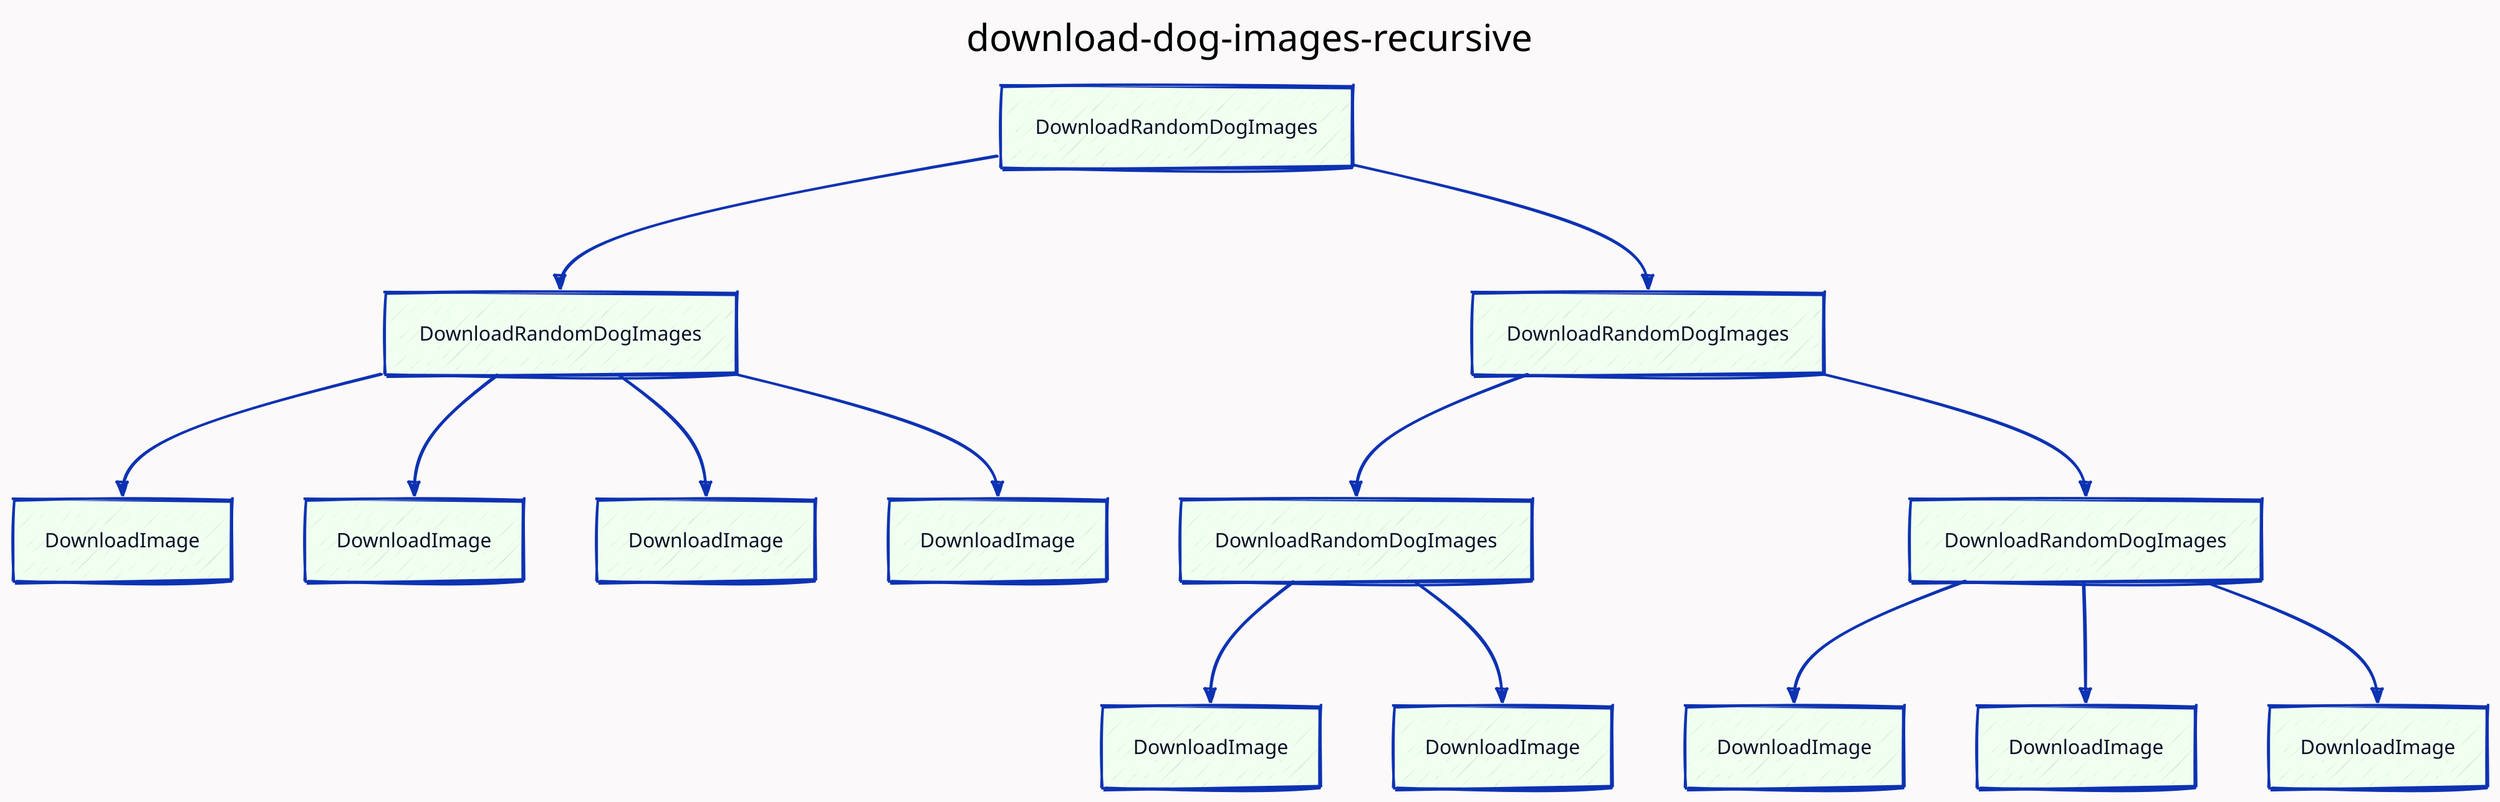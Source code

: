 vars: {
  d2-config: {
    layout-engine: dagre
    theme-id: 102
    sketch: true
    pad: 10
  }
}

style.fill: "#fcf9fa"
direction: down

title: {
  label: download-dog-images-recursive
  near: top-center
  shape: text
  style.font-size: 30
  style.font-color: "black"
}
01916ed6-dad9-69de-e2b9-498bfd4063ec: {
  label: "DownloadRandomDogImages"
  style.fill: HoneyDew
}
01916ed6-ed2c-8108-aaf6-9c3e36b2be71: {
  label: "DownloadRandomDogImages"
  style.fill: HoneyDew
}
01916ed6-dad9-69de-e2b9-498bfd4063ec -> 01916ed6-ed2c-8108-aaf6-9c3e36b2be71
01916ed6-f486-0ecc-b38b-f6227ff00a64: {
  label: "DownloadImage"
  style.fill: HoneyDew
}
01916ed6-ed2c-8108-aaf6-9c3e36b2be71 -> 01916ed6-f486-0ecc-b38b-f6227ff00a64
01916ed6-f486-7440-7137-8eff4418bb33: {
  label: "DownloadImage"
  style.fill: HoneyDew
}
01916ed6-ed2c-8108-aaf6-9c3e36b2be71 -> 01916ed6-f486-7440-7137-8eff4418bb33
01916ed6-f486-96f5-935e-60f53a9e236a: {
  label: "DownloadImage"
  style.fill: HoneyDew
}
01916ed6-ed2c-8108-aaf6-9c3e36b2be71 -> 01916ed6-f486-96f5-935e-60f53a9e236a
01916ed7-0baf-73da-1803-f84c268462bf: {
  label: "DownloadImage"
  style.fill: HoneyDew
}
01916ed7-062b-8b76-089b-d6afefbeda9d -> 01916ed7-0baf-73da-1803-f84c268462bf
01916ed6-f486-b3b4-ba10-e866c110cd5f: {
  label: "DownloadImage"
  style.fill: HoneyDew
}
01916ed6-ed2c-8108-aaf6-9c3e36b2be71 -> 01916ed6-f486-b3b4-ba10-e866c110cd5f
01916ed6-ed2c-cd72-4f0b-ec87c45cb3f7: {
  label: "DownloadRandomDogImages"
  style.fill: HoneyDew
}
01916ed6-dad9-69de-e2b9-498bfd4063ec -> 01916ed6-ed2c-cd72-4f0b-ec87c45cb3f7
01916ed7-062b-8b76-089b-d6afefbeda9d: {
  label: "DownloadRandomDogImages"
  style.fill: HoneyDew
}
01916ed6-ed2c-cd72-4f0b-ec87c45cb3f7 -> 01916ed7-062b-8b76-089b-d6afefbeda9d
01916ed7-0baf-8926-8a77-732688abe0cb: {
  label: "DownloadImage"
  style.fill: HoneyDew
}
01916ed7-062b-8b76-089b-d6afefbeda9d -> 01916ed7-0baf-8926-8a77-732688abe0cb
01916ed7-1b55-55e6-f4ab-d931df99d369: {
  label: "DownloadImage"
  style.fill: HoneyDew
}
01916ed7-062b-fdb3-f762-8fef23e661ba -> 01916ed7-1b55-55e6-f4ab-d931df99d369
01916ed7-1b55-6209-99c0-8aef11bd35b6: {
  label: "DownloadImage"
  style.fill: HoneyDew
}
01916ed7-062b-fdb3-f762-8fef23e661ba -> 01916ed7-1b55-6209-99c0-8aef11bd35b6
01916ed7-1b55-742f-385b-7167502a2fe2: {
  label: "DownloadImage"
  style.fill: HoneyDew
}
01916ed7-062b-fdb3-f762-8fef23e661ba -> 01916ed7-1b55-742f-385b-7167502a2fe2
01916ed7-062b-fdb3-f762-8fef23e661ba: {
  label: "DownloadRandomDogImages"
  style.fill: HoneyDew
}
01916ed6-ed2c-cd72-4f0b-ec87c45cb3f7 -> 01916ed7-062b-fdb3-f762-8fef23e661ba
